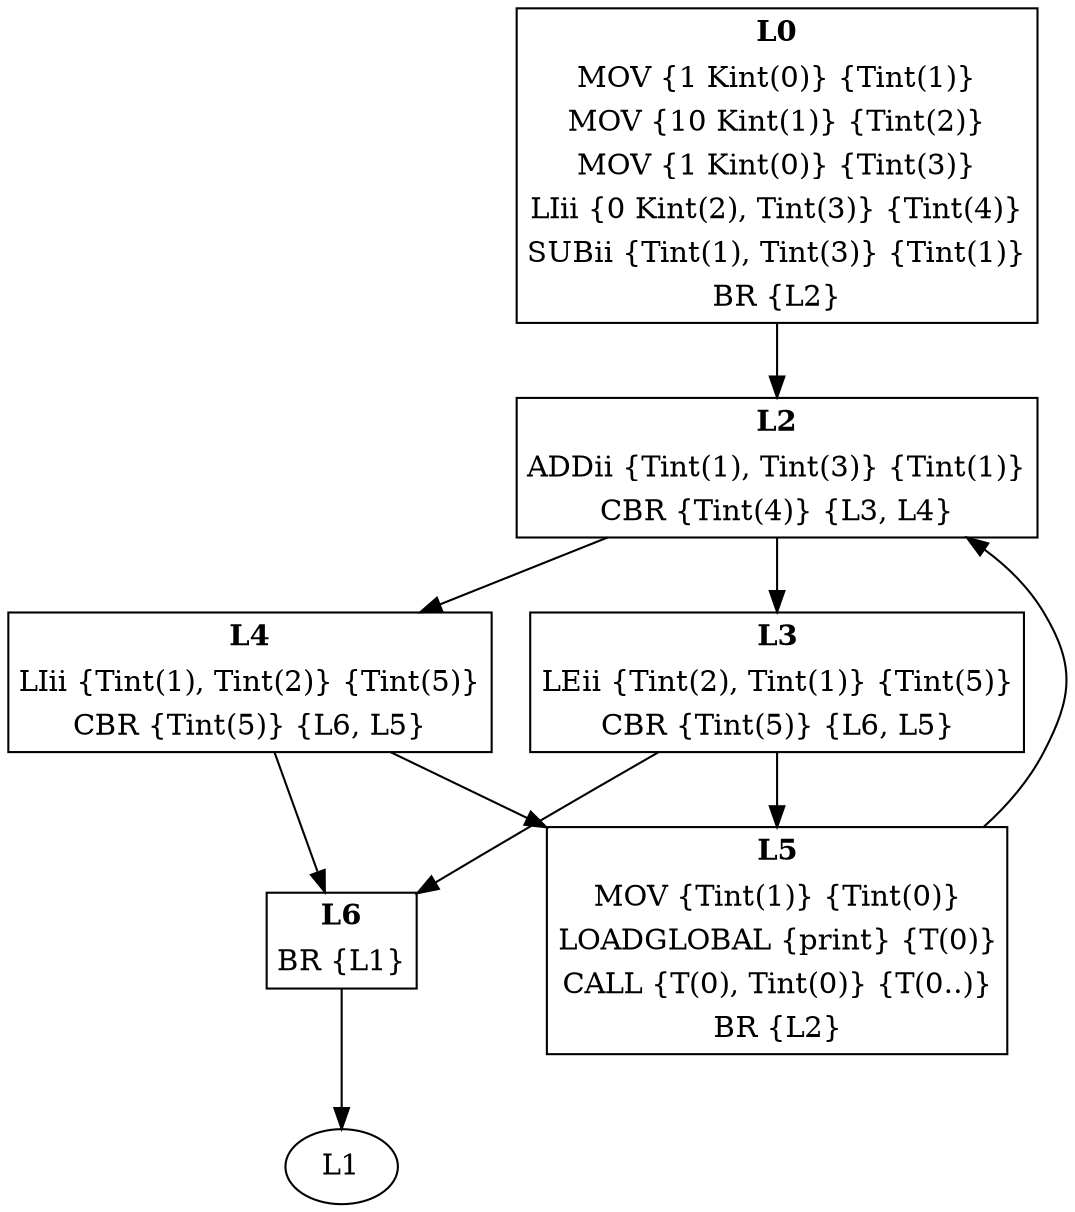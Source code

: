 digraph Proc1 {
L0 [shape=none, margin=0, label=<<TABLE BORDER="1" CELLBORDER="0">
<TR><TD><B>L0</B></TD></TR>
<TR><TD>MOV {1 Kint(0)} {Tint(1)}</TD></TR>
<TR><TD>MOV {10 Kint(1)} {Tint(2)}</TD></TR>
<TR><TD>MOV {1 Kint(0)} {Tint(3)}</TD></TR>
<TR><TD>LIii {0 Kint(2), Tint(3)} {Tint(4)}</TD></TR>
<TR><TD>SUBii {Tint(1), Tint(3)} {Tint(1)}</TD></TR>
<TR><TD>BR {L2}</TD></TR>
</TABLE>>];
L0 -> L2
L2 [shape=none, margin=0, label=<<TABLE BORDER="1" CELLBORDER="0">
<TR><TD><B>L2</B></TD></TR>
<TR><TD>ADDii {Tint(1), Tint(3)} {Tint(1)}</TD></TR>
<TR><TD>CBR {Tint(4)} {L3, L4}</TD></TR>
</TABLE>>];
L2 -> L3
L2 -> L4
L3 [shape=none, margin=0, label=<<TABLE BORDER="1" CELLBORDER="0">
<TR><TD><B>L3</B></TD></TR>
<TR><TD>LEii {Tint(2), Tint(1)} {Tint(5)}</TD></TR>
<TR><TD>CBR {Tint(5)} {L6, L5}</TD></TR>
</TABLE>>];
L3 -> L6
L3 -> L5
L4 [shape=none, margin=0, label=<<TABLE BORDER="1" CELLBORDER="0">
<TR><TD><B>L4</B></TD></TR>
<TR><TD>LIii {Tint(1), Tint(2)} {Tint(5)}</TD></TR>
<TR><TD>CBR {Tint(5)} {L6, L5}</TD></TR>
</TABLE>>];
L4 -> L6
L4 -> L5
L5 [shape=none, margin=0, label=<<TABLE BORDER="1" CELLBORDER="0">
<TR><TD><B>L5</B></TD></TR>
<TR><TD>MOV {Tint(1)} {Tint(0)}</TD></TR>
<TR><TD>LOADGLOBAL {print} {T(0)}</TD></TR>
<TR><TD>CALL {T(0), Tint(0)} {T(0..)}</TD></TR>
<TR><TD>BR {L2}</TD></TR>
</TABLE>>];
L5 -> L2
L6 [shape=none, margin=0, label=<<TABLE BORDER="1" CELLBORDER="0">
<TR><TD><B>L6</B></TD></TR>
<TR><TD>BR {L1}</TD></TR>
</TABLE>>];
L6 -> L1
}
